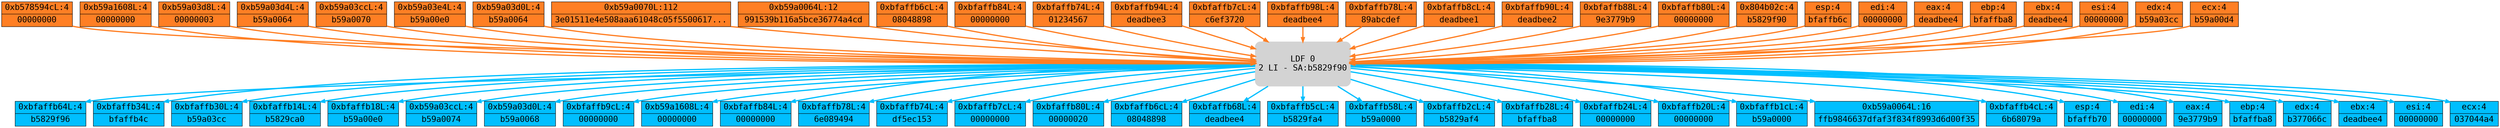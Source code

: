digraph G {
	graph [bb="0,0,5861,306"];
	node [label="\N"];
	0	 [color=lightgrey,
		fontname=Consolas,
		fontsize=20,
		height=1.5139,
		label="LDF 0\n2 LI - SA:b5829f90",
		pos="3090,153",
		shape=Mrecord,
		style=filled,
		width=3];
	30	 [fillcolor=deepskyblue1,
		fontname=Consolas,
		fontsize=20,
		height=0.84722,
		label="{0xbfaffb64L:4 | b5829f96 }",
		pos="235,31",
		rects="156,31,314,61 156,1,314,31",
		shape=record,
		style=filled,
		width=2.1806];
	0 -> 30	 [color=deepskyblue1,
		penwidth=3,
		pos="e,314.34,60.223 2981.9,150.37 2509,143 632.19,111.04 324.62,61.976"];
	31	 [fillcolor=deepskyblue1,
		fontname=Consolas,
		fontsize=20,
		height=0.84722,
		label="{0xbfaffb34L:4 | bfaffb4c }",
		pos="411,31",
		rects="332,31,490,61 332,1,490,31",
		shape=record,
		style=filled,
		width=2.1806];
	0 -> 31	 [color=deepskyblue1,
		penwidth=3,
		pos="e,490.35,60.215 2981.8,152.46 2557.6,153.62 1007.4,151.62 500.3,62.01"];
	32	 [fillcolor=deepskyblue1,
		fontname=Consolas,
		fontsize=20,
		height=0.84722,
		label="{0xbfaffb30L:4 | b59a03cc }",
		pos="587,31",
		rects="508,31,666,61 508,1,666,31",
		shape=record,
		style=filled,
		width=2.1806];
	0 -> 32	 [color=deepskyblue1,
		penwidth=3,
		pos="e,666.35,60.206 2981.9,152.14 2576.7,152.02 1147.3,145.68 676.28,62.007"];
	33	 [fillcolor=deepskyblue1,
		fontname=Consolas,
		fontsize=20,
		height=0.84722,
		label="{0xbfaffb14L:4 | b5829ca0 }",
		pos="763,31",
		rects="684,31,842,61 684,1,842,31",
		shape=record,
		style=filled,
		width=2.1806];
	0 -> 33	 [color=deepskyblue1,
		penwidth=3,
		pos="e,842.35,60.195 2981.9,151.77 2596.1,150.31 1287.7,139.75 852.47,62.043"];
	34	 [fillcolor=deepskyblue1,
		fontname=Consolas,
		fontsize=20,
		height=0.84722,
		label="{0xbfaffb18L:4 | b59a00e0 }",
		pos="939,31",
		rects="860,31,1018,61 860,1,1018,31",
		shape=record,
		style=filled,
		width=2.1806];
	0 -> 34	 [color=deepskyblue1,
		penwidth=3,
		pos="e,1018.4,60.182 2981.9,151.34 2616.2,148.46 1427.2,133.83 1028.2,61.998"];
	35	 [fillcolor=deepskyblue1,
		fontname=Consolas,
		fontsize=20,
		height=0.84722,
		label="{0xb59a03ccL:4 | b59a0074 }",
		pos="1122,31",
		rects="1036.5,31,1207.5,61 1036.5,1,1207.5,31",
		shape=record,
		style=filled,
		width=2.3681];
	0 -> 35	 [color=deepskyblue1,
		penwidth=3,
		pos="e,1207.7,60.155 2981.8,150.46 2639,145.01 1579.4,123.65 1217.7,61.9"];
	36	 [fillcolor=deepskyblue1,
		fontname=Consolas,
		fontsize=20,
		height=0.84722,
		label="{0xb59a03d0L:4 | b59a0068 }",
		pos="1313,31",
		rects="1226,31,1400,61 1226,1,1400,31",
		shape=record,
		style=filled,
		width=2.4167];
	0 -> 36	 [color=deepskyblue1,
		penwidth=3,
		pos="e,1400.1,60.245 2982,149.73 2663.9,142.51 1733.2,117.28 1410.4,62.055"];
	37	 [fillcolor=deepskyblue1,
		fontname=Consolas,
		fontsize=20,
		height=0.84722,
		label="{0xbfaffb9cL:4 | 00000000 }",
		pos="1496,31",
		rects="1418,31,1574,61 1418,1,1574,31",
		shape=record,
		style=filled,
		width=2.1667];
	0 -> 37	 [color=deepskyblue1,
		penwidth=3,
		pos="e,1574.5,60.125 2981.8,149.36 2686.6,141.56 1870.6,115.82 1584.4,62.049"];
	38	 [fillcolor=deepskyblue1,
		fontname=Consolas,
		fontsize=20,
		height=0.84722,
		label="{0xb59a1608L:4 | 00000000 }",
		pos="1679,31",
		rects="1592,31,1766,61 1592,1,1766,31",
		shape=record,
		style=filled,
		width=2.4167];
	0 -> 38	 [color=deepskyblue1,
		penwidth=3,
		pos="e,1766.2,60.188 2981.7,147.86 2713.8,137.11 2024.7,106.15 1776.2,62.03"];
	39	 [fillcolor=deepskyblue1,
		fontname=Consolas,
		fontsize=20,
		height=0.84722,
		label="{0xbfaffb84L:4 | 00000000 }",
		pos="1863,31",
		rects="1784,31,1942,61 1784,1,1942,31",
		shape=record,
		style=filled,
		width=2.1806];
	0 -> 39	 [color=deepskyblue1,
		penwidth=3,
		pos="e,1942.4,60.052 2982,152.38 2779.9,151.16 2331.7,139.25 1952.2,62.062"];
	40	 [fillcolor=deepskyblue1,
		fontname=Consolas,
		fontsize=20,
		height=0.84722,
		label="{0xbfaffb78L:4 | 6e089494 }",
		pos="2039,31",
		rects="1960,31,2118,61 1960,1,2118,31",
		shape=record,
		style=filled,
		width=2.1806];
	0 -> 40	 [color=deepskyblue1,
		penwidth=3,
		pos="e,2118.4,59.999 2981.9,150.16 2804.3,145.31 2440.3,127.76 2128.5,62.153"];
	41	 [fillcolor=deepskyblue1,
		fontname=Consolas,
		fontsize=20,
		height=0.84722,
		label="{0xbfaffb74L:4 | df5ec153 }",
		pos="2215,31",
		rects="2136,31,2294,61 2136,1,2294,31",
		shape=record,
		style=filled,
		width=2.1806];
	0 -> 41	 [color=deepskyblue1,
		penwidth=3,
		pos="e,2294.4,59.923 2981.9,146.98 2831,138.36 2549.4,116.3 2304.2,62.112"];
	42	 [fillcolor=deepskyblue1,
		fontname=Consolas,
		fontsize=20,
		height=0.84722,
		label="{0xbfaffb7cL:4 | 00000000 }",
		pos="2390,31",
		rects="2312,31,2468,61 2312,1,2468,31",
		shape=record,
		style=filled,
		width=2.1667];
	0 -> 42	 [color=deepskyblue1,
		penwidth=3,
		pos="e,2468,59.682 2982,142.29 2860.8,130.01 2658.7,105.36 2478,62.089"];
	43	 [fillcolor=deepskyblue1,
		fontname=Consolas,
		fontsize=20,
		height=0.84722,
		label="{0xbfaffb80L:4 | 00000020 }",
		pos="2565,31",
		rects="2486,31,2644,61 2486,1,2644,31",
		shape=record,
		style=filled,
		width=2.1806];
	0 -> 43	 [color=deepskyblue1,
		penwidth=3,
		pos="e,2644,59.457 2981.8,133.62 2895.3,118.02 2770.8,93.551 2653.9,62.124"];
	44	 [fillcolor=deepskyblue1,
		fontname=Consolas,
		fontsize=20,
		height=0.84722,
		label="{0xbfaffb6cL:4 | 08048898 }",
		pos="2740,31",
		rects="2662,31,2818,61 2662,1,2818,31",
		shape=record,
		style=filled,
		width=2.1667];
	0 -> 44	 [color=deepskyblue1,
		penwidth=3,
		pos="e,2818.3,58.993 2981.9,115.06 2936.9,99.697 2884,81.586 2828,62.344"];
	45	 [fillcolor=deepskyblue1,
		fontname=Consolas,
		fontsize=20,
		height=0.84722,
		label="{0xbfaffb68L:4 | deadbee4 }",
		pos="2915,31",
		rects="2836,31,2994,61 2836,1,2994,31",
		shape=record,
		style=filled,
		width=2.1806];
	0 -> 45	 [color=deepskyblue1,
		penwidth=3,
		pos="e,2957.7,61.249 3012.5,98.842 2996.7,88.047 2980.6,76.952 2966,66.98"];
	46	 [fillcolor=deepskyblue1,
		fontname=Consolas,
		fontsize=20,
		height=0.84722,
		label="{0xbfaffb5cL:4 | b5829fa4 }",
		pos="3090,31",
		rects="3012,31,3168,61 3012,1,3168,31",
		shape=record,
		style=filled,
		width=2.1667];
	0 -> 46	 [color=deepskyblue1,
		penwidth=3,
		pos="e,3090,61.158 3090,98.667 3090,89.5 3090,80.123 3090,71.405"];
	47	 [fillcolor=deepskyblue1,
		fontname=Consolas,
		fontsize=20,
		height=0.84722,
		label="{0xbfaffb58L:4 | b59a0000 }",
		pos="3265,31",
		rects="3186,31,3344,61 3186,1,3344,31",
		shape=record,
		style=filled,
		width=2.1806];
	0 -> 47	 [color=deepskyblue1,
		penwidth=3,
		pos="e,3222.3,61.249 3167.5,98.842 3183.3,88.047 3199.4,76.952 3214,66.98"];
	48	 [fillcolor=deepskyblue1,
		fontname=Consolas,
		fontsize=20,
		height=0.84722,
		label="{0xbfaffb2cL:4 | b5829af4 }",
		pos="3440,31",
		rects="3362,31,3518,61 3362,1,3518,31",
		shape=record,
		style=filled,
		width=2.1667];
	0 -> 48	 [color=deepskyblue1,
		penwidth=3,
		pos="e,3361.9,58.789 3198.3,114.85 3247.8,97.884 3305.7,78.049 3352.4,62.041"];
	49	 [fillcolor=deepskyblue1,
		fontname=Consolas,
		fontsize=20,
		height=0.84722,
		label="{0xbfaffb28L:4 | bfaffba8 }",
		pos="3615,31",
		rects="3536,31,3694,61 3536,1,3694,31",
		shape=record,
		style=filled,
		width=2.1806];
	0 -> 49	 [color=deepskyblue1,
		penwidth=3,
		pos="e,3536,59.457 3198.2,133.62 3284.7,118.02 3409.2,93.551 3526.1,62.124"];
	50	 [fillcolor=deepskyblue1,
		fontname=Consolas,
		fontsize=20,
		height=0.84722,
		label="{0xbfaffb24L:4 | 00000000 }",
		pos="3791,31",
		rects="3712,31,3870,61 3712,1,3870,31",
		shape=record,
		style=filled,
		width=2.1806];
	0 -> 50	 [color=deepskyblue1,
		penwidth=3,
		pos="e,3711.6,59.539 3198.1,142.02 3319,129.52 3520.6,104.68 3701.7,61.917"];
	51	 [fillcolor=deepskyblue1,
		fontname=Consolas,
		fontsize=20,
		height=0.84722,
		label="{0xbfaffb20L:4 | 00000000 }",
		pos="3967,31",
		rects="3888,31,4046,61 3888,1,4046,31",
		shape=record,
		style=filled,
		width=2.1806];
	0 -> 51	 [color=deepskyblue1,
		penwidth=3,
		pos="e,3887.7,59.67 3198.3,146.88 3349.2,138.14 3631.2,115.94 3877.8,61.855"];
	52	 [fillcolor=deepskyblue1,
		fontname=Consolas,
		fontsize=20,
		height=0.84722,
		label="{0xbfaffb1cL:4 | b59a0000 }",
		pos="4142,31",
		rects="4064,31,4220,61 4064,1,4220,31",
		shape=record,
		style=filled,
		width=2.1667];
	0 -> 52	 [color=deepskyblue1,
		penwidth=3,
		pos="e,4063.6,59.757 3198.2,150.17 3376,145.34 3740.3,127.81 4053.4,61.92"];
	53	 [fillcolor=deepskyblue1,
		fontname=Consolas,
		fontsize=20,
		height=0.84722,
		label="{0xb59a0064L:16 | ffb9846637dfaf3f834f8993d6d00f35 }",
		pos="4432,31",
		rects="4238.5,31,4625.5,61 4238.5,1,4625.5,31",
		shape=record,
		style=filled,
		width=5.3681];
	0 -> 53	 [color=deepskyblue1,
		penwidth=3,
		pos="e,4238.4,60.915 3198.2,145.9 3399.1,134.05 3843.4,105.29 4228.1,62.069"];
	54	 [fillcolor=deepskyblue1,
		fontname=Consolas,
		fontsize=20,
		height=0.84722,
		label="{0xbfaffb4cL:4 | 6b68079a }",
		pos="4722,31",
		rects="4644,31,4800,61 4644,1,4800,31",
		shape=record,
		style=filled,
		width=2.1667];
	0 -> 54	 [color=deepskyblue1,
		penwidth=3,
		pos="e,4643.6,59.897 3198.1,149.49 3498.3,141.94 4339.1,116.57 4633.8,61.776"];
	55	 [fillcolor=deepskyblue1,
		fontname=Consolas,
		fontsize=20,
		height=0.84722,
		label="{esp:4 | bfaffb70 }",
		pos="4869,31",
		rects="4818,31,4920,61 4818,1,4920,31",
		shape=record,
		style=filled,
		width=1.4028];
	0 -> 55	 [color=deepskyblue1,
		penwidth=3,
		pos="e,4817.8,59.264 3198,152.1 3522.1,151.5 4482.8,142.97 4807.9,61.81"];
	56	 [fillcolor=deepskyblue1,
		fontname=Consolas,
		fontsize=20,
		height=0.84722,
		label="{edi:4 | 00000000 }",
		pos="4998,31",
		rects="4938.5,31,5057.5,61 4938.5,1,5057.5,31",
		shape=record,
		style=filled,
		width=1.6458];
	0 -> 56	 [color=deepskyblue1,
		penwidth=3,
		pos="e,4938.1,59.262 3198.3,151.72 3540.5,150.06 4595.9,138.68 4928,62 4928.1,61.976 4928.2,61.952 4928.3,61.927"];
	57	 [fillcolor=deepskyblue1,
		fontname=Consolas,
		fontsize=20,
		height=0.84722,
		label="{eax:4 | 9e3779b9 }",
		pos="5135,31",
		rects="5075.5,31,5194.5,61 5075.5,1,5194.5,31",
		shape=record,
		style=filled,
		width=1.6458];
	0 -> 57	 [color=deepskyblue1,
		penwidth=3,
		pos="e,5075.2,59.514 3198.1,152.23 3553.9,152.19 4686.2,145.5 5065.3,61.76"];
	58	 [fillcolor=deepskyblue1,
		fontname=Consolas,
		fontsize=20,
		height=0.84722,
		label="{ebp:4 | bfaffba8 }",
		pos="5264,31",
		rects="5213,31,5315,61 5213,1,5315,31",
		shape=record,
		style=filled,
		width=1.4028];
	0 -> 58	 [color=deepskyblue1,
		penwidth=3,
		pos="e,5213,58.936 3198.1,150 3602,142.2 5008.3,111.67 5203,62 5203.1,61.974 5203.2,61.947 5203.3,61.92"];
	59	 [fillcolor=deepskyblue1,
		fontname=Consolas,
		fontsize=20,
		height=0.84722,
		label="{edx:4 | b377066c }",
		pos="5392,31",
		rects="5333.5,31,5450.5,61 5333.5,1,5450.5,31",
		shape=record,
		style=filled,
		width=1.6181];
	0 -> 59	 [color=deepskyblue1,
		penwidth=3,
		pos="e,5333.4,59.179 3198.1,149.98 3616.2,141.85 5115.1,109.64 5323,62 5323.2,61.951 5323.4,61.901 5323.6,61.85"];
	60	 [fillcolor=deepskyblue1,
		fontname=Consolas,
		fontsize=20,
		height=0.84722,
		label="{ebx:4 | deadbee4 }",
		pos="5528,31",
		rects="5468.5,31,5587.5,61 5468.5,1,5587.5,31",
		shape=record,
		style=filled,
		width=1.6458];
	0 -> 60	 [color=deepskyblue1,
		penwidth=3,
		pos="e,5468.2,59.542 3198.3,150.25 3627.1,142.98 5195.2,113.32 5458.4,61.626"];
	61	 [fillcolor=deepskyblue1,
		fontname=Consolas,
		fontsize=20,
		height=0.84722,
		label="{esi:4 | 00000000 }",
		pos="5665,31",
		rects="5605.5,31,5724.5,61 5605.5,1,5724.5,31",
		shape=record,
		style=filled,
		width=1.6458];
	0 -> 61	 [color=deepskyblue1,
		penwidth=3,
		pos="e,5605.2,59.55 3198,150.49 3642.2,143.98 5317,116.17 5595.2,61.666"];
	62	 [fillcolor=deepskyblue1,
		fontname=Consolas,
		fontsize=20,
		height=0.84722,
		label="{ecx:4 | 037044a4 }",
		pos="5802,31",
		rects="5742.5,31,5861.5,61 5742.5,1,5861.5,31",
		shape=record,
		style=filled,
		width=1.6458];
	0 -> 62	 [color=deepskyblue1,
		penwidth=3,
		pos="e,5742.2,59.557 3198.4,150.7 3658.4,144.88 5439.2,119.01 5732.1,61.696"];
	1	 [fillcolor=chocolate1,
		fontname=Consolas,
		fontsize=20,
		height=0.84722,
		label="{0xb578594cL:4 | 00000000 }",
		pos="86,275",
		rects="-0.5,275,172.5,305 -0.5,245,172.5,275",
		shape=record,
		style=filled,
		width=2.3958];
	1 -> 0	 [color=chocolate1,
		penwidth=3,
		pos="e,2981.9,155.61 172.61,245.78 175.76,245.12 178.9,244.52 182,244 459.72,197.21 2460.7,163.64 2971.5,155.77",
		width=5];
	2	 [fillcolor=chocolate1,
		fontname=Consolas,
		fontsize=20,
		height=0.84722,
		label="{0xb59a1608L:4 | 00000000 }",
		pos="278,275",
		rects="191,275,365,305 191,245,365,275",
		shape=record,
		style=filled,
		width=2.4167];
	2 -> 0	 [color=chocolate1,
		penwidth=3,
		pos="e,2981.9,153.7 365.13,245.68 368.11,245.06 371.07,244.5 374,244 884.67,157.39 2517.4,153.14 2971.7,153.69",
		width=5];
	3	 [fillcolor=chocolate1,
		fontname=Consolas,
		fontsize=20,
		height=0.84722,
		label="{0xb59a03d8L:4 | 00000003 }",
		pos="470,275",
		rects="383,275,557,305 383,245,557,275",
		shape=record,
		style=filled,
		width=2.4167];
	3 -> 0	 [color=chocolate1,
		penwidth=3,
		pos="e,2981.8,154.02 557.14,245.69 560.11,245.07 563.07,244.5 566,244 1037.4,163.43 2538.3,154.82 2971.8,154.04",
		width=5];
	4	 [fillcolor=chocolate1,
		fontname=Consolas,
		fontsize=20,
		height=0.84722,
		label="{0xb59a03d4L:4 | b59a0064 }",
		pos="662,275",
		rects="575,275,749,305 575,245,749,275",
		shape=record,
		style=filled,
		width=2.4167];
	4 -> 0	 [color=chocolate1,
		penwidth=3,
		pos="e,2981.9,154.39 749.14,245.7 752.11,245.07 755.07,244.5 758,244 1190.3,169.46 2560,156.63 2971.8,154.44",
		width=5];
	5	 [fillcolor=chocolate1,
		fontname=Consolas,
		fontsize=20,
		height=0.84722,
		label="{0xb59a03ccL:4 | b59a0070 }",
		pos="853,275",
		rects="767.5,275,938.5,305 767.5,245,938.5,275",
		shape=record,
		style=filled,
		width=2.3681];
	5 -> 0	 [color=chocolate1,
		penwidth=3,
		pos="e,2981.7,154.78 938.71,245.82 941.83,245.15 944.93,244.54 948,244 1341.6,174.85 2581.8,158.38 2971.6,154.87",
		width=5];
	6	 [fillcolor=chocolate1,
		fontname=Consolas,
		fontsize=20,
		height=0.84722,
		label="{0xb59a03e4L:4 | b59a00e0 }",
		pos="1044,275",
		rects="957,275,1131,305 957,245,1131,275",
		shape=record,
		style=filled,
		width=2.4167];
	6 -> 0	 [color=chocolate1,
		penwidth=3,
		pos="e,2981.7,155.34 1131.1,245.73 1134.1,245.09 1137.1,244.52 1140,244 1494.8,181.44 2605.5,160.72 2971.6,155.49",
		width=5];
	7	 [fillcolor=chocolate1,
		fontname=Consolas,
		fontsize=20,
		height=0.84722,
		label="{0xb59a03d0L:4 | b59a0064 }",
		pos="1236,275",
		rects="1149,275,1323,305 1149,245,1323,275",
		shape=record,
		style=filled,
		width=2.4167];
	7 -> 0	 [color=chocolate1,
		penwidth=3,
		pos="e,2981.8,155.98 1323.1,245.75 1326.1,245.11 1329.1,244.52 1332,244 1648.2,187.44 2630.2,163.09 2971.6,156.18",
		width=5];
	8	 [fillcolor=chocolate1,
		fontname=Consolas,
		fontsize=20,
		height=0.84722,
		label="{0xb59a0070L:112 | 3e01511e4e508aaa61048c05f5500617... }",
		pos="1560,275",
		rects="1341,275,1779,305 1341,245,1779,275",
		shape=record,
		style=filled,
		width=6.0833];
	8 -> 0	 [color=chocolate1,
		penwidth=3,
		pos="e,2981.8,159.21 1778.4,244.98 1781.6,244.65 1784.8,244.32 1788,244 2223.4,200.35 2742.9,171.34 2971.8,159.72",
		width=5];
	9	 [fillcolor=chocolate1,
		fontname=Consolas,
		fontsize=20,
		height=0.84722,
		label="{0xb59a0064L:12 | 991539b116a5bce36774a4cd }",
		pos="1957,275",
		rects="1797,275,2117,305 1797,245,2117,275",
		shape=record,
		style=filled,
		width=4.4444];
	9 -> 0	 [color=chocolate1,
		penwidth=3,
		pos="e,2982,161.16 2117.1,245.24 2120.1,244.81 2123,244.4 2126,244 2429.7,202.94 2789.7,174.72 2971.8,161.87",
		width=5];
	10	 [fillcolor=chocolate1,
		fontname=Consolas,
		fontsize=20,
		height=0.84722,
		label="{0xbfaffb6cL:4 | 08048898 }",
		pos="2213,275",
		rects="2135,275,2291,305 2135,245,2291,275",
		shape=record,
		style=filled,
		width=2.1667];
	10 -> 0	 [color=chocolate1,
		penwidth=3,
		pos="e,2981.7,158.84 2291,246.2 2294,245.41 2297,244.67 2300,244 2534.7,190.85 2816,168.35 2971.7,159.41",
		width=5];
	11	 [fillcolor=chocolate1,
		fontname=Consolas,
		fontsize=20,
		height=0.84722,
		label="{0xbfaffb84L:4 | 00000000 }",
		pos="2388,275",
		rects="2309,275,2467,305 2309,245,2467,275",
		shape=record,
		style=filled,
		width=2.1806];
	11 -> 0	 [color=chocolate1,
		penwidth=3,
		pos="e,2981.8,163.81 2467.4,246.19 2470.3,245.42 2473.2,244.68 2476,244 2645.9,202.97 2846.9,177.8 2971.5,164.87",
		width=5];
	12	 [fillcolor=chocolate1,
		fontname=Consolas,
		fontsize=20,
		height=0.84722,
		label="{0xbfaffb74L:4 | 01234567 }",
		pos="2564,275",
		rects="2485,275,2643,305 2485,245,2643,275",
		shape=record,
		style=filled,
		width=2.1806];
	12 -> 0	 [color=chocolate1,
		penwidth=3,
		pos="e,2981.6,172.35 2643,246.54 2646,245.66 2649,244.81 2652,244 2758.9,214.91 2882.8,190.28 2971.5,174.18",
		width=5];
	13	 [fillcolor=chocolate1,
		fontname=Consolas,
		fontsize=20,
		height=0.84722,
		label="{0xbfaffb94L:4 | deadbee3 }",
		pos="2740,275",
		rects="2661,275,2819,305 2661,245,2819,275",
		shape=record,
		style=filled,
		width=2.1806];
	13 -> 0	 [color=chocolate1,
		penwidth=3,
		pos="e,2981.7,191.13 2819.4,246.77 2864.5,231.31 2921.8,211.66 2972.1,194.43",
		width=5];
	14	 [fillcolor=chocolate1,
		fontname=Consolas,
		fontsize=20,
		height=0.84722,
		label="{0xbfaffb7cL:4 | c6ef3720 }",
		pos="2915,275",
		rects="2837,275,2993,305 2837,245,2993,275",
		shape=record,
		style=filled,
		width=2.1667];
	14 -> 0	 [color=chocolate1,
		penwidth=3,
		pos="e,3012.5,207.17 2957.4,244.95 2971.5,235.26 2987.8,224.09 3004,212.97",
		width=5];
	15	 [fillcolor=chocolate1,
		fontname=Consolas,
		fontsize=20,
		height=0.84722,
		label="{0xbfaffb98L:4 | deadbee4 }",
		pos="3090,275",
		rects="3011,275,3169,305 3011,245,3169,275",
		shape=record,
		style=filled,
		width=2.1806];
	15 -> 0	 [color=chocolate1,
		penwidth=3,
		pos="e,3090,207.17 3090,244.95 3090,236.51 3090,226.94 3090,217.26",
		width=5];
	16	 [fillcolor=chocolate1,
		fontname=Consolas,
		fontsize=20,
		height=0.84722,
		label="{0xbfaffb78L:4 | 89abcdef }",
		pos="3266,275",
		rects="3187,275,3345,305 3187,245,3345,275",
		shape=record,
		style=filled,
		width=2.1806];
	16 -> 0	 [color=chocolate1,
		penwidth=3,
		pos="e,3168,207.17 3223.4,244.95 3209.2,235.26 3192.8,224.09 3176.5,212.97",
		width=5];
	17	 [fillcolor=chocolate1,
		fontname=Consolas,
		fontsize=20,
		height=0.84722,
		label="{0xbfaffb8cL:4 | deadbee1 }",
		pos="3441,275",
		rects="3363,275,3519,305 3363,245,3519,275",
		shape=record,
		style=filled,
		width=2.1667];
	17 -> 0	 [color=chocolate1,
		penwidth=3,
		pos="e,3198,190.94 3362.7,247.22 3317.1,231.64 3258.8,211.71 3207.8,194.28",
		width=5];
	18	 [fillcolor=chocolate1,
		fontname=Consolas,
		fontsize=20,
		height=0.84722,
		label="{0xbfaffb90L:4 | deadbee2 }",
		pos="3616,275",
		rects="3537,275,3695,305 3537,245,3695,275",
		shape=record,
		style=filled,
		width=2.1806];
	18 -> 0	 [color=chocolate1,
		penwidth=3,
		pos="e,3198.4,172.35 3537,246.54 3534,245.66 3531,244.81 3528,244 3421.1,214.91 3297.2,190.28 3208.5,174.18",
		width=5];
	19	 [fillcolor=chocolate1,
		fontname=Consolas,
		fontsize=20,
		height=0.84722,
		label="{0xbfaffb88L:4 | 9e3779b9 }",
		pos="3792,275",
		rects="3713,275,3871,305 3713,245,3871,275",
		shape=record,
		style=filled,
		width=2.1806];
	19 -> 0	 [color=chocolate1,
		penwidth=3,
		pos="e,3198.2,163.96 3712.6,246.46 3709.4,245.59 3706.2,244.76 3703,244 3533.5,203.33 3332.9,178.09 3208.6,165.03",
		width=5];
	20	 [fillcolor=chocolate1,
		fontname=Consolas,
		fontsize=20,
		height=0.84722,
		label="{0xbfaffb80L:4 | 00000000 }",
		pos="3968,275",
		rects="3889,275,4047,305 3889,245,4047,275",
		shape=record,
		style=filled,
		width=2.1806];
	20 -> 0	 [color=chocolate1,
		penwidth=3,
		pos="e,3198.1,159.08 3888.7,246.33 3885.4,245.49 3882.2,244.71 3879,244 3644.5,191.71 3363.5,168.9 3208.1,159.67",
		width=5];
	21	 [fillcolor=chocolate1,
		fontname=Consolas,
		fontsize=20,
		height=0.84722,
		label="{0x804b02c:4 | b5829f90 }",
		pos="4139,275",
		rects="4064.5,275,4213.5,305 4064.5,245,4213.5,275",
		shape=record,
		style=filled,
		width=2.0625];
	21 -> 0	 [color=chocolate1,
		penwidth=3,
		pos="e,3198.1,155.32 4064.2,246.23 4061.1,245.42 4058,244.67 4055,244 3754.9,177.52 3391.7,160.09 3208.3,155.56",
		width=5];
	22	 [fillcolor=chocolate1,
		fontname=Consolas,
		fontsize=20,
		height=0.84722,
		label="{esp:4 | bfaffb6c }",
		pos="4282,275",
		rects="4231.5,275,4332.5,305 4231.5,245,4332.5,275",
		shape=record,
		style=filled,
		width=1.3958];
	22 -> 0	 [color=chocolate1,
		penwidth=3,
		pos="e,3198.3,157.34 4231.5,247.08 4228.3,245.92 4225.1,244.87 4222,244 4033.9,191.63 3458.9,166.41 3208.5,157.69",
		width=5];
	23	 [fillcolor=chocolate1,
		fontname=Consolas,
		fontsize=20,
		height=0.84722,
		label="{edi:4 | 00000000 }",
		pos="4410,275",
		rects="4350.5,275,4469.5,305 4350.5,245,4469.5,275",
		shape=record,
		style=filled,
		width=1.6458];
	23 -> 0	 [color=chocolate1,
		penwidth=3,
		pos="e,3198.1,157.1 4350.2,246.58 4347.1,245.62 4344,244.75 4341,244 4128.3,191.73 3477.4,166.04 3208.3,157.42",
		width=5];
	24	 [fillcolor=chocolate1,
		fontname=Consolas,
		fontsize=20,
		height=0.84722,
		label="{eax:4 | deadbee4 }",
		pos="4547,275",
		rects="4487.5,275,4606.5,305 4487.5,245,4606.5,275",
		shape=record,
		style=filled,
		width=1.6458];
	24 -> 0	 [color=chocolate1,
		penwidth=3,
		pos="e,3198.2,156.21 4487.2,246.56 4484.1,245.6 4481,244.74 4478,244 4238.4,186.02 3498.3,163.28 3208.3,156.45",
		width=5];
	25	 [fillcolor=chocolate1,
		fontname=Consolas,
		fontsize=20,
		height=0.84722,
		label="{ebp:4 | bfaffba8 }",
		pos="4676,275",
		rects="4625,275,4727,305 4625,245,4727,275",
		shape=record,
		style=filled,
		width=1.4028];
	25 -> 0	 [color=chocolate1,
		penwidth=3,
		pos="e,3198.2,154.84 4625,247.13 4621.7,245.93 4618.3,244.87 4615,244 4350,174.08 3519.1,158.4 3208.6,154.95",
		width=5];
	26	 [fillcolor=chocolate1,
		fontname=Consolas,
		fontsize=20,
		height=0.84722,
		label="{ebx:4 | deadbee4 }",
		pos="4805,275",
		rects="4745.5,275,4864.5,305 4745.5,245,4864.5,275",
		shape=record,
		style=filled,
		width=1.6458];
	26 -> 0	 [color=chocolate1,
		penwidth=3,
		pos="e,3198.2,155 4745.1,246.76 4741.7,245.72 4738.3,244.78 4735,244 4444.6,176.07 3535.7,159.09 3208.7,155.13",
		width=5];
	27	 [fillcolor=chocolate1,
		fontname=Consolas,
		fontsize=20,
		height=0.84722,
		label="{esi:4 | 00000000 }",
		pos="4942,275",
		rects="4882.5,275,5001.5,305 4882.5,245,5001.5,275",
		shape=record,
		style=filled,
		width=1.6458];
	27 -> 0	 [color=chocolate1,
		penwidth=3,
		pos="e,3198.3,154.4 4882.2,246.5 4879.1,245.56 4876.1,244.72 4873,244 4555.2,169.5 3553.5,156.67 3208.3,154.46",
		width=5];
	28	 [fillcolor=chocolate1,
		fontname=Consolas,
		fontsize=20,
		height=0.84722,
		label="{edx:4 | b59a03cc }",
		pos="5078,275",
		rects="5020,275,5136,305 5020,245,5136,275",
		shape=record,
		style=filled,
		width=1.5972];
	28 -> 0	 [color=chocolate1,
		penwidth=3,
		pos="e,3198.2,153.86 5019.9,246.73 5016.6,245.69 5013.3,244.77 5010,244 4665.1,162.83 3571.5,154.39 3208.4,153.88",
		width=5];
	29	 [fillcolor=chocolate1,
		fontname=Consolas,
		fontsize=20,
		height=0.84722,
		label="{ecx:4 | b59a00d4 }",
		pos="5214,275",
		rects="5154.5,275,5273.5,305 5154.5,245,5273.5,275",
		shape=record,
		style=filled,
		width=1.6458];
	29 -> 0	 [color=chocolate1,
		penwidth=3,
		pos="e,3198.2,153.62 5154.1,246.72 5150.7,245.68 5147.4,244.76 5144,244 4771.9,159.09 3588,153.24 3208.4,153.61",
		width=5];
}
